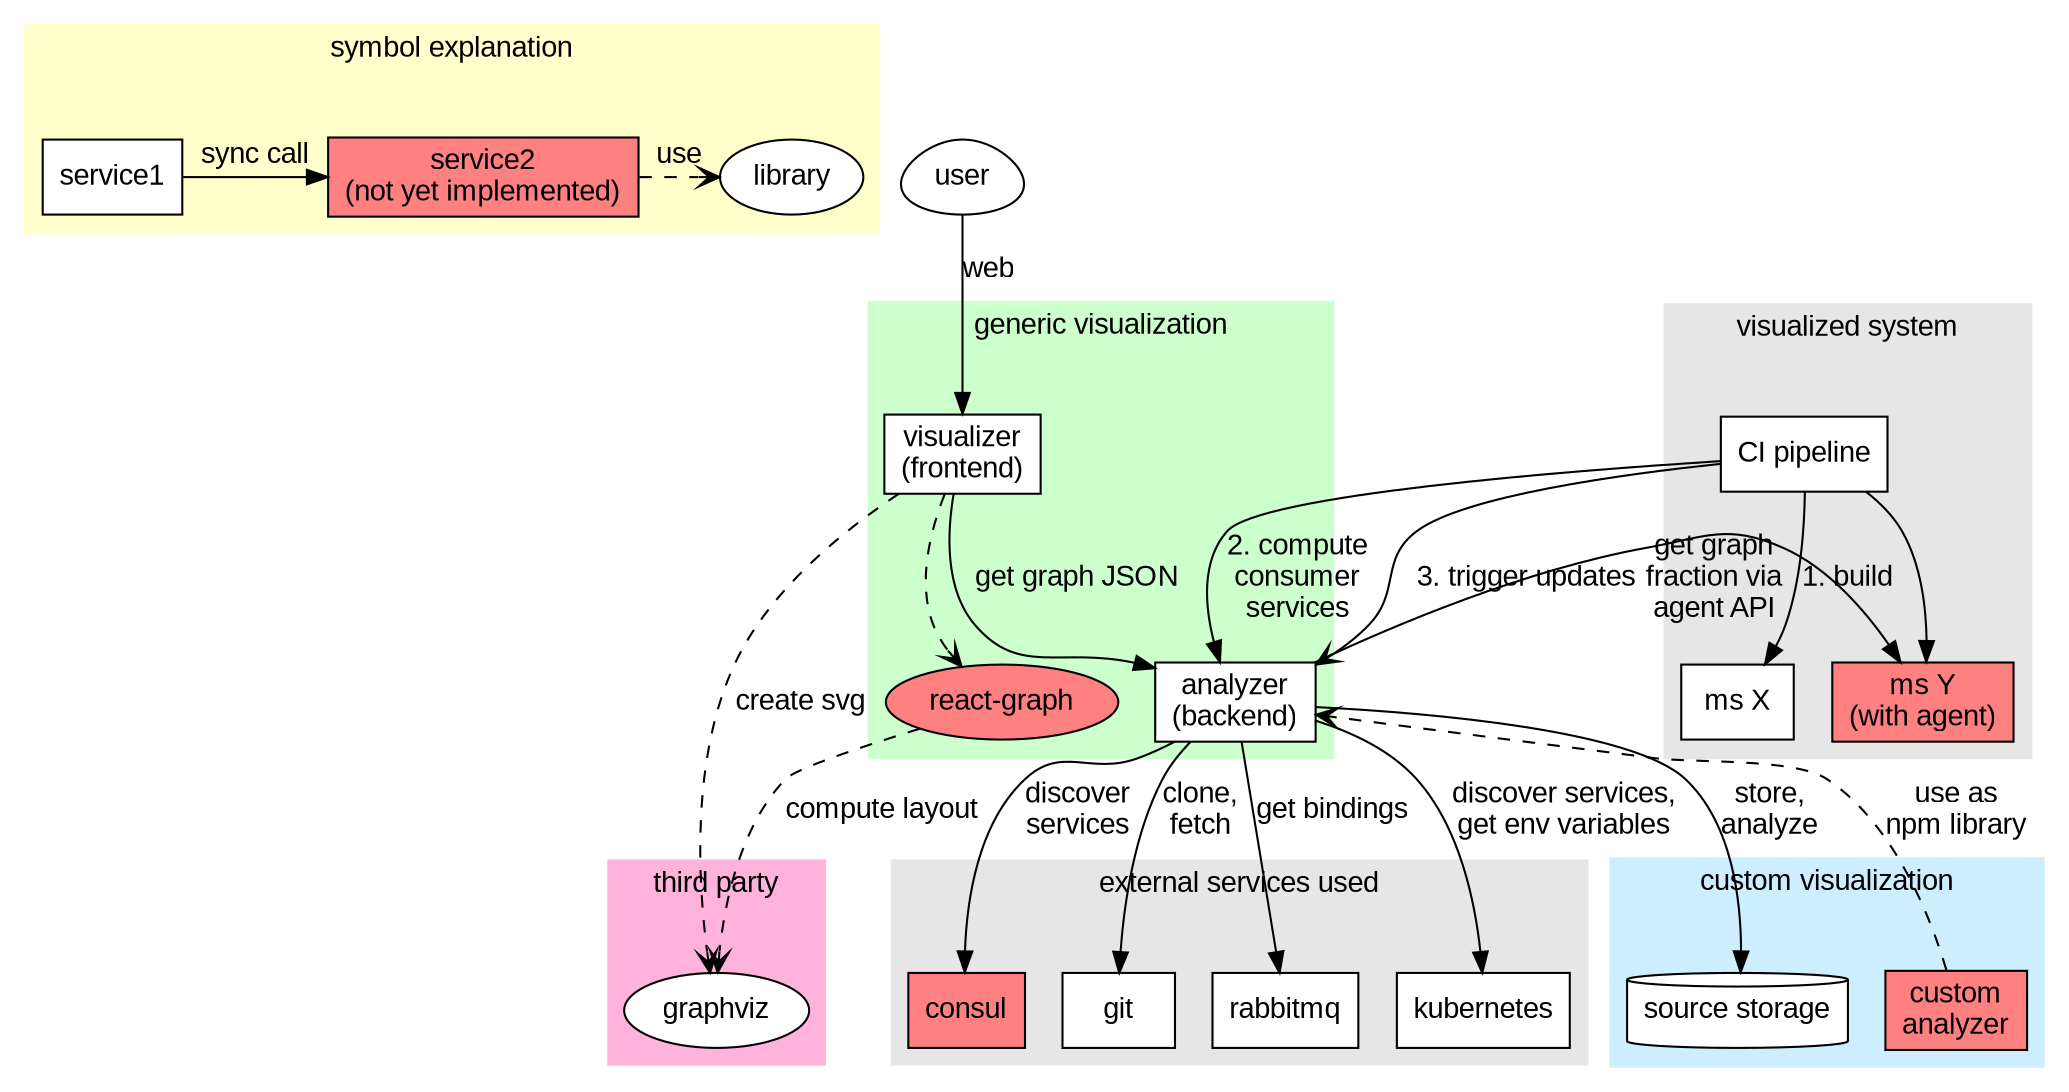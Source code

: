 # http://www.graphviz.org/content/cluster

digraph msvisualization {
    node [shape=box,fillcolor=white,style=filled,fontname="Arial"];
    edge [fontname="Arial"]
    
    subgraph cluster_legend {
		label = "symbol explanation";
		fontname="Arial";
        library [shape=ellipse];
        service1 [shape=box];
				service2 [shape=box, style=filled, fillcolor="#ff8080", label="service2\n(not yet implemented)"];
				service1 -> service2 [label="sync call"];
        service2 -> library [style=dashed, arrowhead=vee, label="use"];
        {rank = same; library; service1; service2;}
        color="#ffffcc";
				style=filled;
    }
    
    user [shape=egg];

	subgraph cluster_generic {
		msanalyzer [label="analyzer\n(backend)"];
		msvisualizer [label="visualizer\n(frontend)"];
		reactgraph [shape=ellipse,label="react-graph", style=filled, fillcolor="#ff8080"];

		msvisualizer -> reactgraph [style=dashed, arrowhead=vee];

		
		label = "generic visualization";
		fontname="Arial";
		color="#ccffcc";
		style=filled;
	}

	subgraph cluster_external {
		k8s [label="kubernetes"];
		consul [style=filled, fillcolor="#ff8080"];
		git;
		rabbitmq;

		label = "external services used";
		fontname="Arial";
		color="#e6e6e6";
		style=filled;
	}

	subgraph cluster_thirdparty {
		graphviz [shape=ellipse];

		label = "third party";
		fontname="Arial";
		color="#ffb3da";
		style=filled;
	}

	subgraph cluster_visualized_system {
		ms1 [label="ms X"];
		ms2 [label="ms Y\n(with agent)", style=filled, fillcolor="#ff8080"];
		ci [shape=box, label="CI pipeline"];

		label = "visualized system";
		fontname="Arial";
		color="#e6e6e6";
		style=filled;
	}

	subgraph cluster_custom_visualization {
		source [shape=cylinder, label="source storage"];
		customanalyzer [label="custom\nanalyzer", style=filled, fillcolor="#ff8080"];

		label = "custom visualization";
		fontname="Arial";
		color="#cceeff";
		style=filled;
	}

  msanalyzer -> consul [label="discover\nservices"];
	msanalyzer -> k8s [label="discover services,\nget env variables"];
	msanalyzer -> ms2 [label="get graph\nfraction via\nagent API"];
	msanalyzer -> source [label="store,\nanalyze"];
	msanalyzer -> git [label="clone,\nfetch"];
	msanalyzer -> rabbitmq [label="get bindings"];
	msvisualizer -> msanalyzer [label="get graph JSON"];
	ci -> ms1 [label="1. build"];
	ci -> ms2;
	ci -> msanalyzer [label="2. compute\nconsumer\nservices"];
	ci -> msanalyzer [label="3. trigger updates",arrowhead=open];
	user -> msvisualizer [label="web"];
	msvisualizer -> graphviz [style=dashed, arrowhead=vee, label="create svg"];
	reactgraph -> graphviz [style=dashed, arrowhead=vee, label="compute layout"];
	customanalyzer -> msanalyzer [style=dashed, arrowhead=vee, label="use as\nnpm library"];
}

